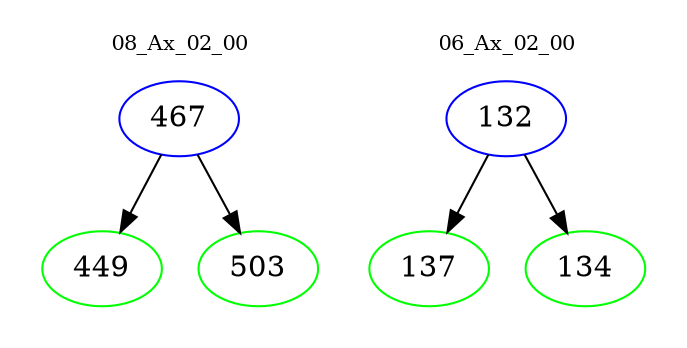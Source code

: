 digraph{
subgraph cluster_0 {
color = white
label = "08_Ax_02_00";
fontsize=10;
T0_467 [label="467", color="blue"]
T0_467 -> T0_449 [color="black"]
T0_449 [label="449", color="green"]
T0_467 -> T0_503 [color="black"]
T0_503 [label="503", color="green"]
}
subgraph cluster_1 {
color = white
label = "06_Ax_02_00";
fontsize=10;
T1_132 [label="132", color="blue"]
T1_132 -> T1_137 [color="black"]
T1_137 [label="137", color="green"]
T1_132 -> T1_134 [color="black"]
T1_134 [label="134", color="green"]
}
}
